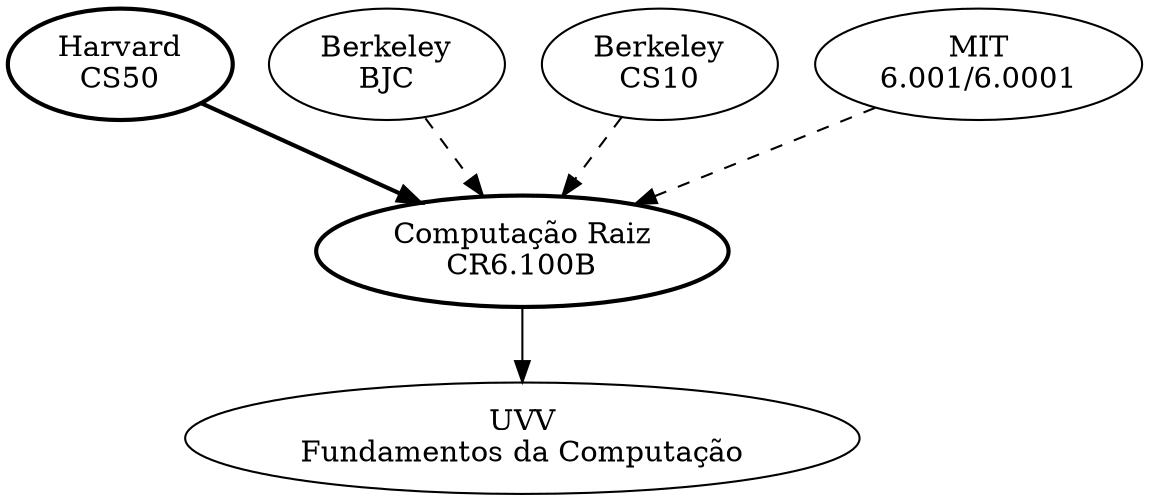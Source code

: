 digraph {
    cr6100b [label="Computação Raiz\nCR6.100B", style="bold"];
    cs50 [label="Harvard\nCS50", style="bold"];
    bjc [label="Berkeley\nBJC"];
    cs10 [label="Berkeley\nCS10"];
    mit6001 [label="MIT\n6.001/6.0001"];
    fundcomp [label="UVV\nFundamentos da Computação"];

    cs50    -> cr6100b [style="bold"];
    cs10    -> cr6100b [style="dashed"];
    bjc     -> cr6100b [style="dashed"];
    mit6001 -> cr6100b [style="dashed"];
    cr6100b -> fundcomp;
}
